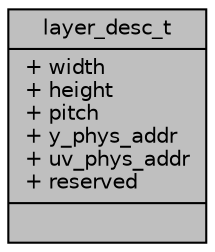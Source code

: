 digraph "layer_desc_t"
{
 // INTERACTIVE_SVG=YES
 // LATEX_PDF_SIZE
  bgcolor="transparent";
  edge [fontname="Helvetica",fontsize="10",labelfontname="Helvetica",labelfontsize="10"];
  node [fontname="Helvetica",fontsize="10",shape=record];
  Node1 [label="{layer_desc_t\n|+ width\l+ height\l+ pitch\l+ y_phys_addr\l+ uv_phys_addr\l+ reserved\l|}",height=0.2,width=0.4,color="black", fillcolor="grey75", style="filled", fontcolor="black",tooltip=" "];
}
